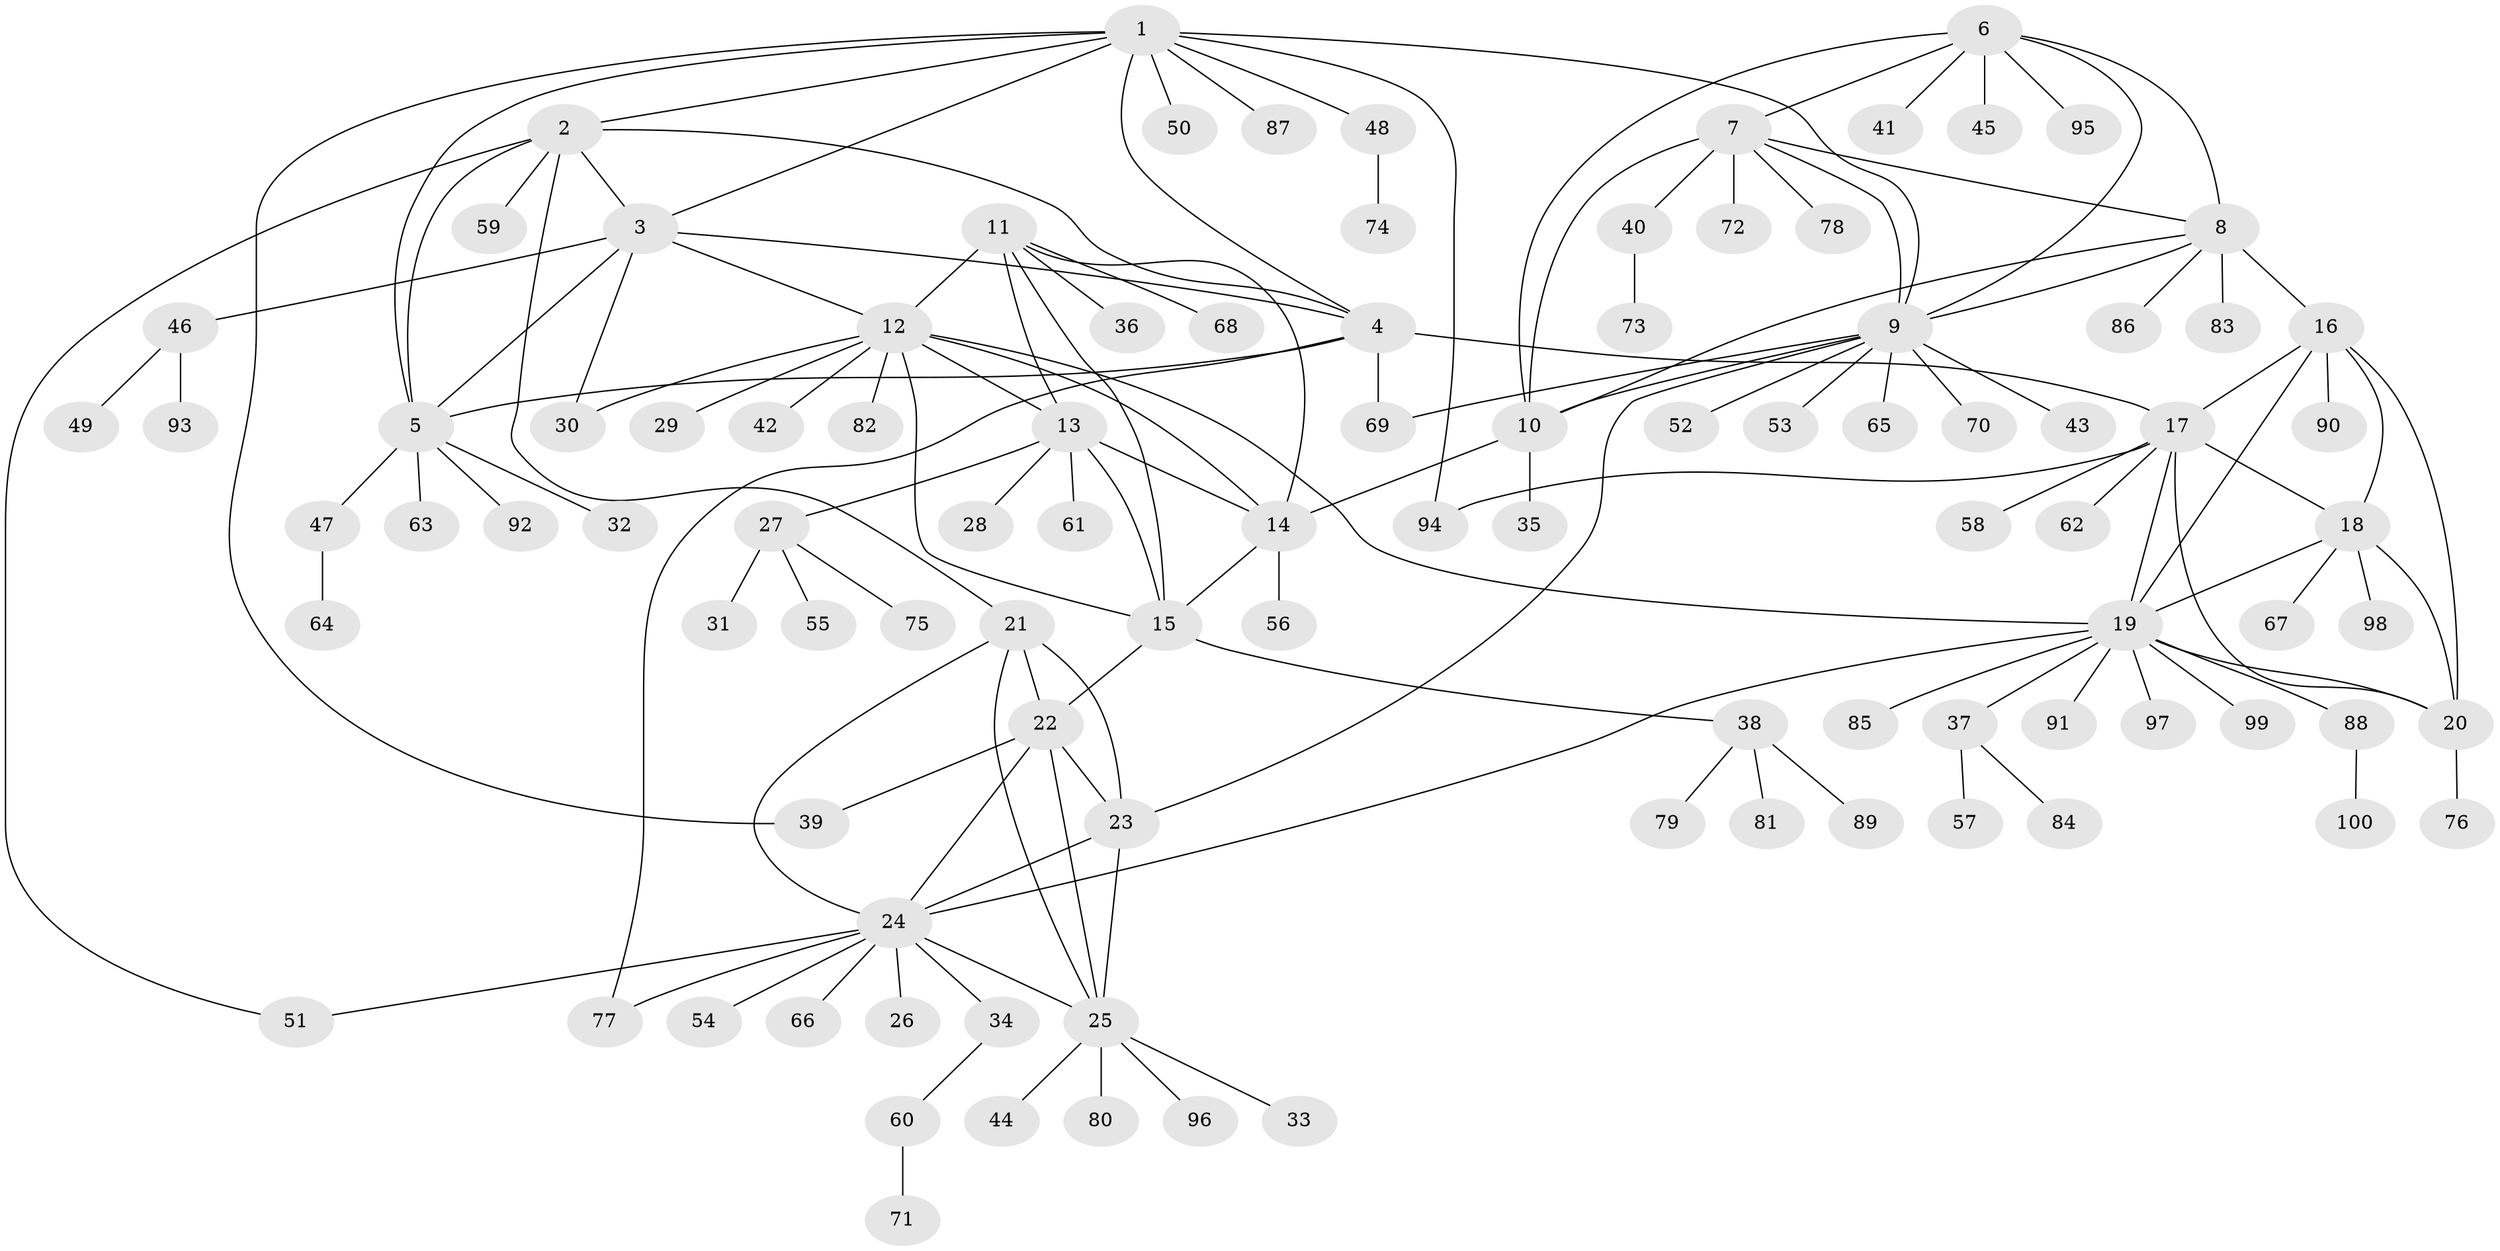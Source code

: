 // Generated by graph-tools (version 1.1) at 2025/55/03/09/25 04:55:03]
// undirected, 100 vertices, 141 edges
graph export_dot {
graph [start="1"]
  node [color=gray90,style=filled];
  1;
  2;
  3;
  4;
  5;
  6;
  7;
  8;
  9;
  10;
  11;
  12;
  13;
  14;
  15;
  16;
  17;
  18;
  19;
  20;
  21;
  22;
  23;
  24;
  25;
  26;
  27;
  28;
  29;
  30;
  31;
  32;
  33;
  34;
  35;
  36;
  37;
  38;
  39;
  40;
  41;
  42;
  43;
  44;
  45;
  46;
  47;
  48;
  49;
  50;
  51;
  52;
  53;
  54;
  55;
  56;
  57;
  58;
  59;
  60;
  61;
  62;
  63;
  64;
  65;
  66;
  67;
  68;
  69;
  70;
  71;
  72;
  73;
  74;
  75;
  76;
  77;
  78;
  79;
  80;
  81;
  82;
  83;
  84;
  85;
  86;
  87;
  88;
  89;
  90;
  91;
  92;
  93;
  94;
  95;
  96;
  97;
  98;
  99;
  100;
  1 -- 2;
  1 -- 3;
  1 -- 4;
  1 -- 5;
  1 -- 9;
  1 -- 39;
  1 -- 48;
  1 -- 50;
  1 -- 87;
  1 -- 94;
  2 -- 3;
  2 -- 4;
  2 -- 5;
  2 -- 21;
  2 -- 51;
  2 -- 59;
  3 -- 4;
  3 -- 5;
  3 -- 12;
  3 -- 30;
  3 -- 46;
  4 -- 5;
  4 -- 17;
  4 -- 69;
  4 -- 77;
  5 -- 32;
  5 -- 47;
  5 -- 63;
  5 -- 92;
  6 -- 7;
  6 -- 8;
  6 -- 9;
  6 -- 10;
  6 -- 41;
  6 -- 45;
  6 -- 95;
  7 -- 8;
  7 -- 9;
  7 -- 10;
  7 -- 40;
  7 -- 72;
  7 -- 78;
  8 -- 9;
  8 -- 10;
  8 -- 16;
  8 -- 83;
  8 -- 86;
  9 -- 10;
  9 -- 23;
  9 -- 43;
  9 -- 52;
  9 -- 53;
  9 -- 65;
  9 -- 69;
  9 -- 70;
  10 -- 14;
  10 -- 35;
  11 -- 12;
  11 -- 13;
  11 -- 14;
  11 -- 15;
  11 -- 36;
  11 -- 68;
  12 -- 13;
  12 -- 14;
  12 -- 15;
  12 -- 19;
  12 -- 29;
  12 -- 30;
  12 -- 42;
  12 -- 82;
  13 -- 14;
  13 -- 15;
  13 -- 27;
  13 -- 28;
  13 -- 61;
  14 -- 15;
  14 -- 56;
  15 -- 22;
  15 -- 38;
  16 -- 17;
  16 -- 18;
  16 -- 19;
  16 -- 20;
  16 -- 90;
  17 -- 18;
  17 -- 19;
  17 -- 20;
  17 -- 58;
  17 -- 62;
  17 -- 94;
  18 -- 19;
  18 -- 20;
  18 -- 67;
  18 -- 98;
  19 -- 20;
  19 -- 24;
  19 -- 37;
  19 -- 85;
  19 -- 88;
  19 -- 91;
  19 -- 97;
  19 -- 99;
  20 -- 76;
  21 -- 22;
  21 -- 23;
  21 -- 24;
  21 -- 25;
  22 -- 23;
  22 -- 24;
  22 -- 25;
  22 -- 39;
  23 -- 24;
  23 -- 25;
  24 -- 25;
  24 -- 26;
  24 -- 34;
  24 -- 51;
  24 -- 54;
  24 -- 66;
  24 -- 77;
  25 -- 33;
  25 -- 44;
  25 -- 80;
  25 -- 96;
  27 -- 31;
  27 -- 55;
  27 -- 75;
  34 -- 60;
  37 -- 57;
  37 -- 84;
  38 -- 79;
  38 -- 81;
  38 -- 89;
  40 -- 73;
  46 -- 49;
  46 -- 93;
  47 -- 64;
  48 -- 74;
  60 -- 71;
  88 -- 100;
}
